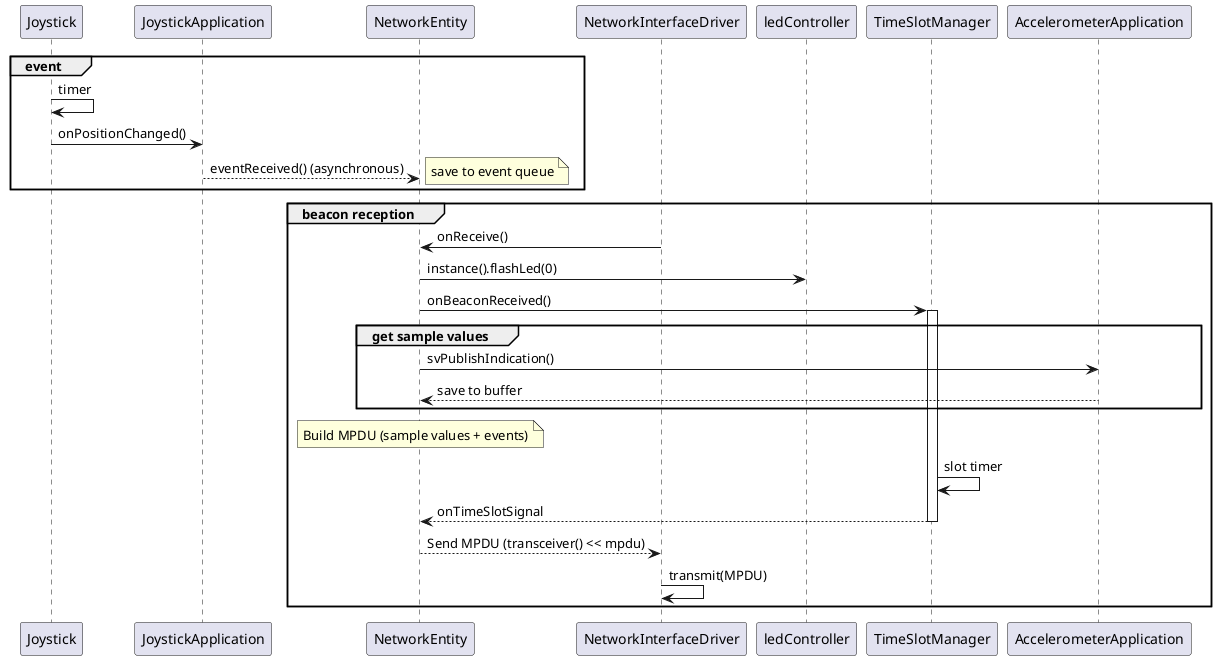 @startuml

group event
Joystick -> Joystick : timer
Joystick -> JoystickApplication : onPositionChanged()
JoystickApplication --> NetworkEntity : eventReceived() (asynchronous)
note right
save to event queue
end note
end


group beacon reception
/'DeseNETEntity -> PhyEntity : PHY_Transceiver(On)
DeseNETEntity <-- PhyEntity'/

NetworkInterfaceDriver -> NetworkEntity : onReceive()
NetworkEntity -> ledController : instance().flashLed(0)

NetworkEntity -> TimeSlotManager : onBeaconReceived()
activate TimeSlotManager

group get sample values
NetworkEntity -> AccelerometerApplication : svPublishIndication()
NetworkEntity <-- AccelerometerApplication : save to buffer
end

note over NetworkEntity
Build MPDU (sample values + events)
end note


TimeSlotManager -> TimeSlotManager : slot timer
TimeSlotManager --> NetworkEntity : onTimeSlotSignal
deactivate TimeSlotManager 

NetworkEntity --> NetworkInterfaceDriver : Send MPDU (transceiver() << mpdu)
NetworkInterfaceDriver -> NetworkInterfaceDriver : transmit(MPDU)
end

@enduml